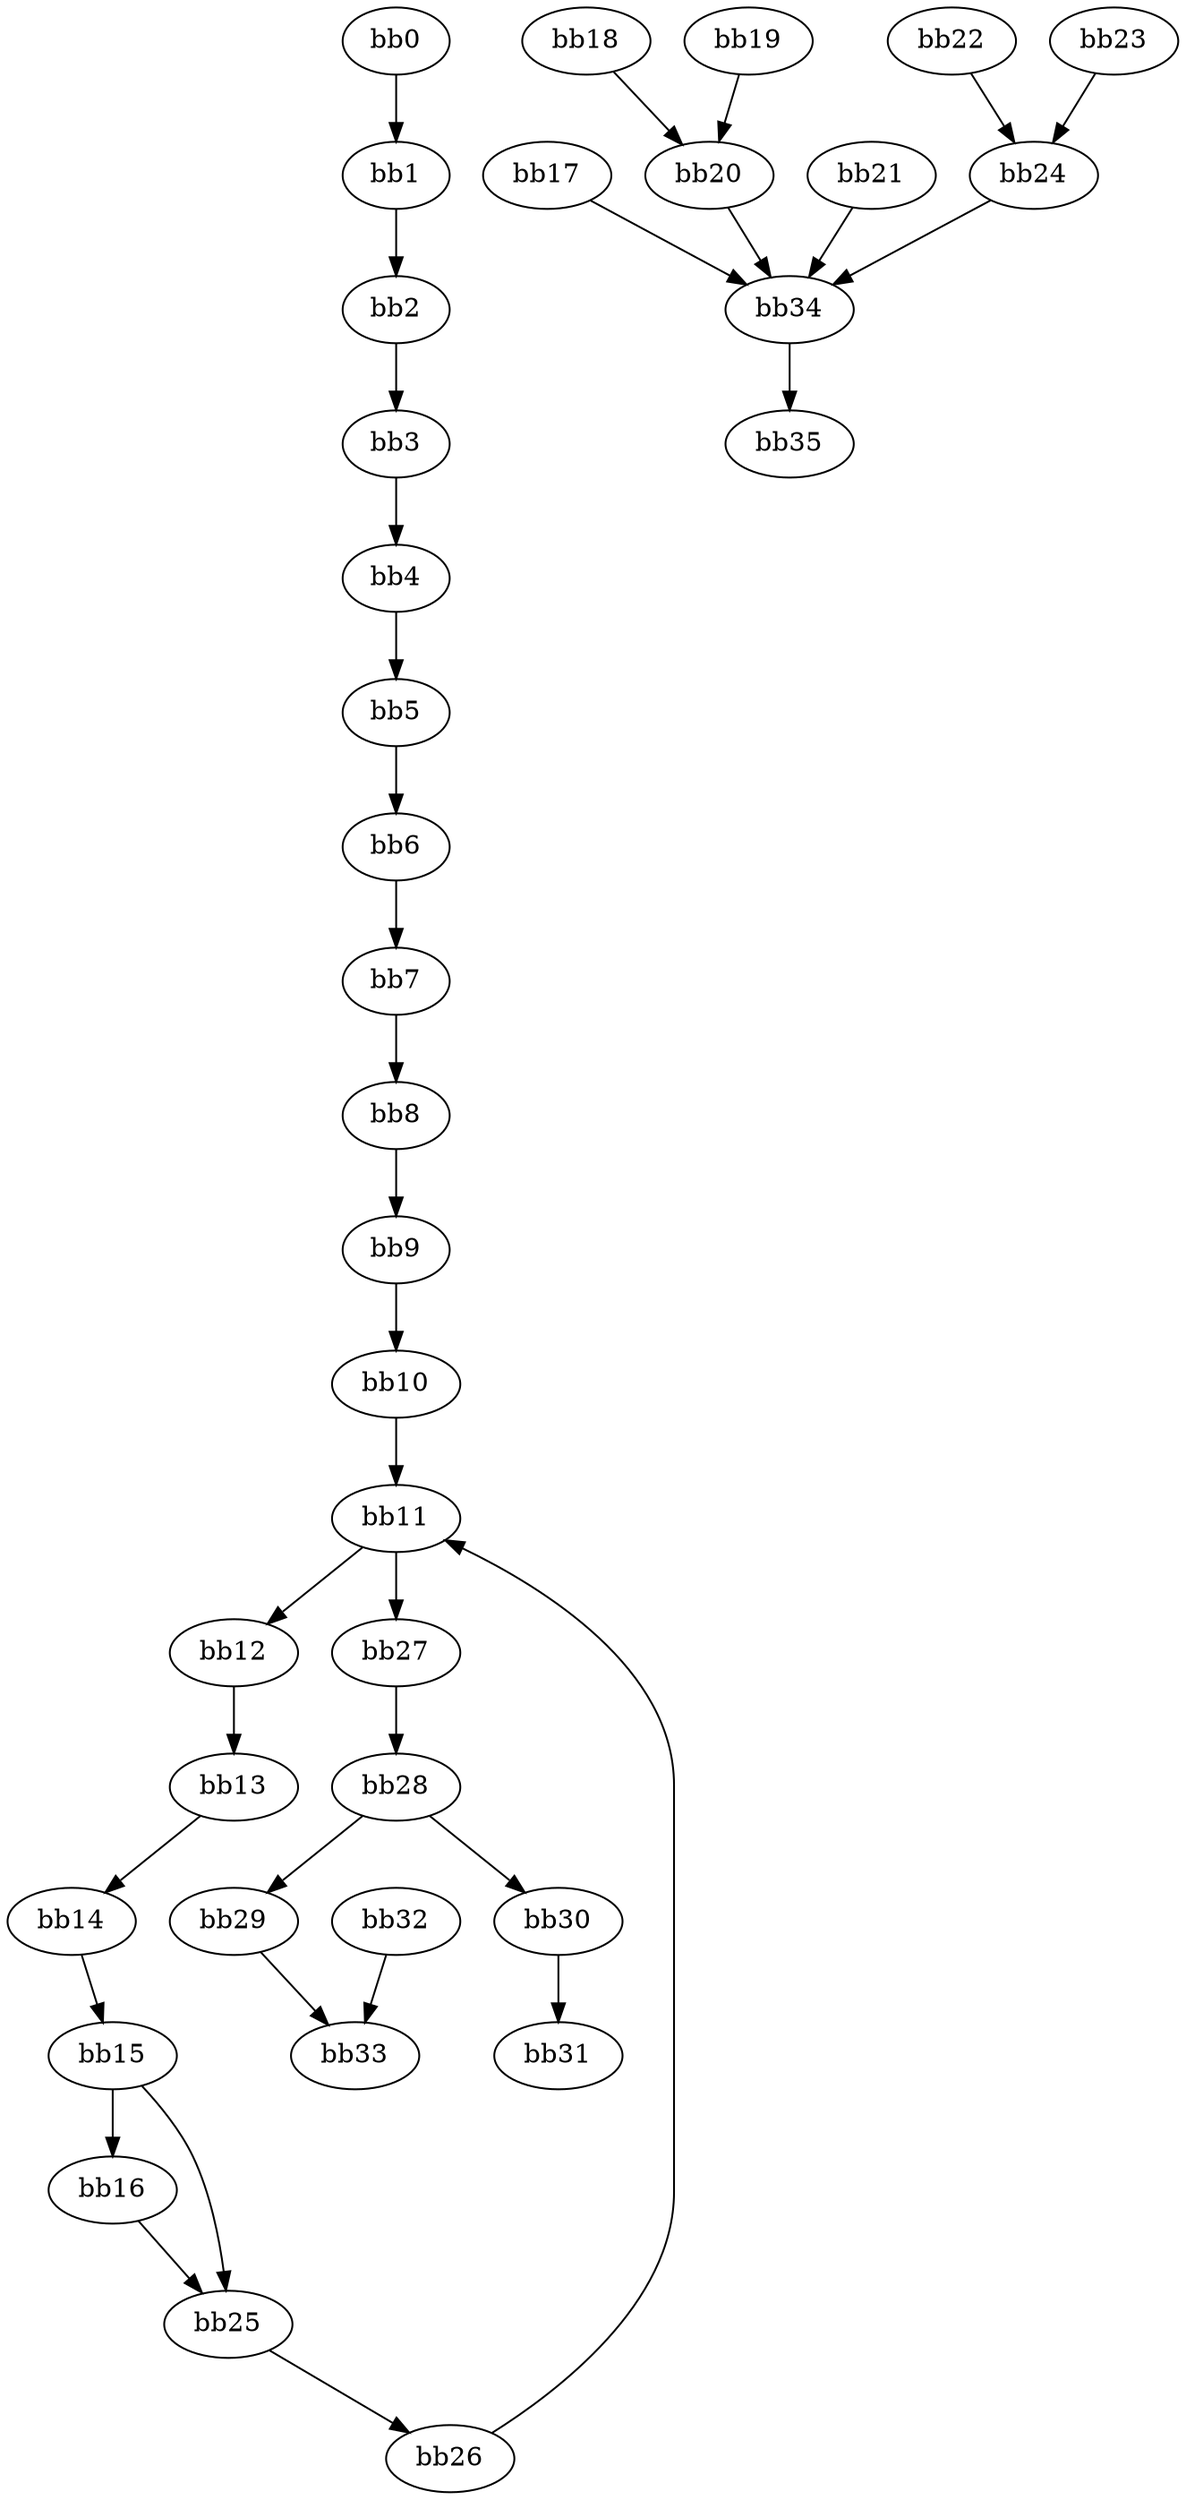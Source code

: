 digraph cfg {
v0 [label = "bb0"];
v1 [label = "bb1"];
v2 [label = "bb2"];
v3 [label = "bb3"];
v4 [label = "bb4"];
v5 [label = "bb5"];
v6 [label = "bb6"];
v7 [label = "bb7"];
v8 [label = "bb8"];
v9 [label = "bb9"];
v10 [label = "bb10"];
v11 [label = "bb11"];
v12 [label = "bb12"];
v13 [label = "bb13"];
v14 [label = "bb14"];
v15 [label = "bb15"];
v16 [label = "bb16"];
v17 [label = "bb17"];
v18 [label = "bb18"];
v19 [label = "bb19"];
v20 [label = "bb20"];
v21 [label = "bb21"];
v22 [label = "bb22"];
v23 [label = "bb23"];
v24 [label = "bb24"];
v25 [label = "bb25"];
v26 [label = "bb26"];
v27 [label = "bb27"];
v28 [label = "bb28"];
v29 [label = "bb29"];
v30 [label = "bb30"];
v31 [label = "bb31"];
v32 [label = "bb32"];
v33 [label = "bb33"];
v34 [label = "bb34"];
v35 [label = "bb35"];
v0 -> v1;
v1 -> v2;
v2 -> v3;
v3 -> v4;
v4 -> v5;
v5 -> v6;
v6 -> v7;
v7 -> v8;
v8 -> v9;
v9 -> v10;
v10 -> v11;
v11 -> v12;
v11 -> v27;
v12 -> v13;
v13 -> v14;
v14 -> v15;
v15 -> v16;
v15 -> v25;
v16 -> v25;
v17 -> v34;
v18 -> v20;
v19 -> v20;
v20 -> v34;
v21 -> v34;
v22 -> v24;
v23 -> v24;
v24 -> v34;
v25 -> v26;
v26 -> v11;
v27 -> v28;
v28 -> v29;
v28 -> v30;
v29 -> v33;
v30 -> v31;
v32 -> v33;
v34 -> v35;
}
